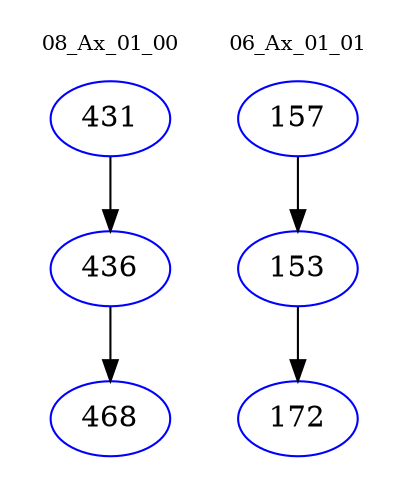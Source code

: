 digraph{
subgraph cluster_0 {
color = white
label = "08_Ax_01_00";
fontsize=10;
T0_431 [label="431", color="blue"]
T0_431 -> T0_436 [color="black"]
T0_436 [label="436", color="blue"]
T0_436 -> T0_468 [color="black"]
T0_468 [label="468", color="blue"]
}
subgraph cluster_1 {
color = white
label = "06_Ax_01_01";
fontsize=10;
T1_157 [label="157", color="blue"]
T1_157 -> T1_153 [color="black"]
T1_153 [label="153", color="blue"]
T1_153 -> T1_172 [color="black"]
T1_172 [label="172", color="blue"]
}
}
